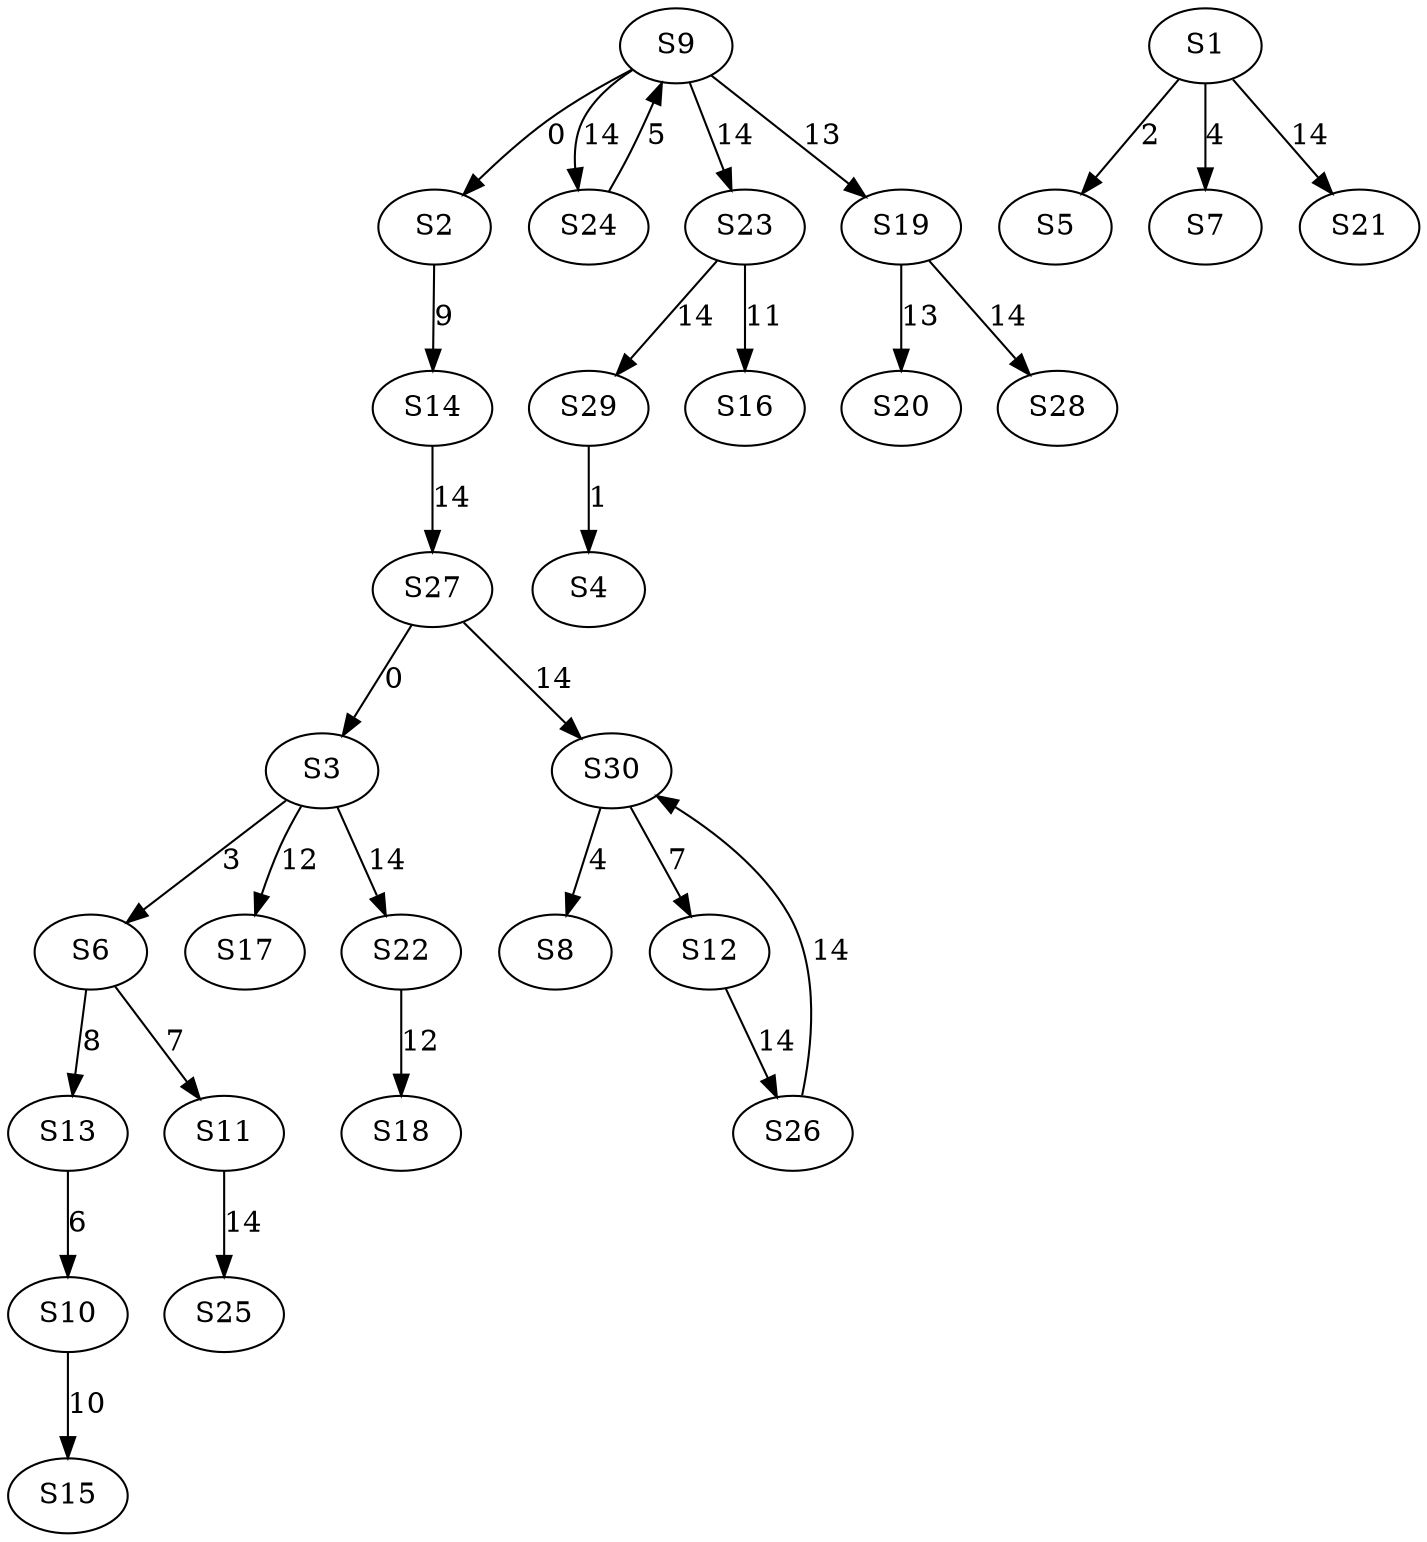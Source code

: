 strict digraph {
	S9 -> S2 [ label = 0 ];
	S27 -> S3 [ label = 0 ];
	S29 -> S4 [ label = 1 ];
	S1 -> S5 [ label = 2 ];
	S3 -> S6 [ label = 3 ];
	S1 -> S7 [ label = 4 ];
	S30 -> S8 [ label = 4 ];
	S24 -> S9 [ label = 5 ];
	S13 -> S10 [ label = 6 ];
	S6 -> S11 [ label = 7 ];
	S30 -> S12 [ label = 7 ];
	S6 -> S13 [ label = 8 ];
	S2 -> S14 [ label = 9 ];
	S10 -> S15 [ label = 10 ];
	S23 -> S16 [ label = 11 ];
	S3 -> S17 [ label = 12 ];
	S22 -> S18 [ label = 12 ];
	S9 -> S19 [ label = 13 ];
	S19 -> S20 [ label = 13 ];
	S1 -> S21 [ label = 14 ];
	S3 -> S22 [ label = 14 ];
	S9 -> S23 [ label = 14 ];
	S9 -> S24 [ label = 14 ];
	S11 -> S25 [ label = 14 ];
	S12 -> S26 [ label = 14 ];
	S14 -> S27 [ label = 14 ];
	S19 -> S28 [ label = 14 ];
	S23 -> S29 [ label = 14 ];
	S26 -> S30 [ label = 14 ];
	S27 -> S30 [ label = 14 ];
}